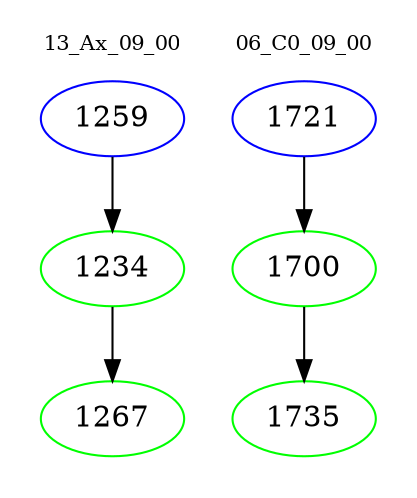 digraph{
subgraph cluster_0 {
color = white
label = "13_Ax_09_00";
fontsize=10;
T0_1259 [label="1259", color="blue"]
T0_1259 -> T0_1234 [color="black"]
T0_1234 [label="1234", color="green"]
T0_1234 -> T0_1267 [color="black"]
T0_1267 [label="1267", color="green"]
}
subgraph cluster_1 {
color = white
label = "06_C0_09_00";
fontsize=10;
T1_1721 [label="1721", color="blue"]
T1_1721 -> T1_1700 [color="black"]
T1_1700 [label="1700", color="green"]
T1_1700 -> T1_1735 [color="black"]
T1_1735 [label="1735", color="green"]
}
}
